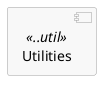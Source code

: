 @startuml

skinparam componentStyle uml2
skinparam component {
  BorderColor #a0a0a0
  BackgroundColor #f8f8f8
}

[Utilities] <<..util>>

@enduml
